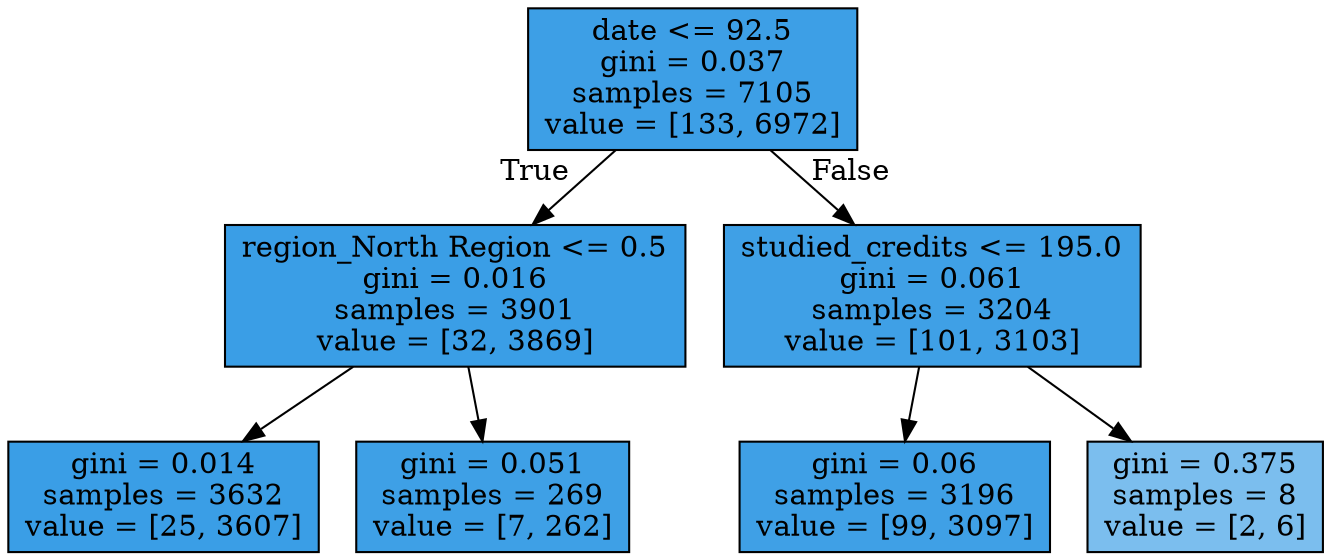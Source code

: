 digraph Tree {
node [shape=box, style="filled", color="black"] ;
0 [label="date <= 92.5\ngini = 0.037\nsamples = 7105\nvalue = [133, 6972]", fillcolor="#399de5fa"] ;
1 [label="region_North Region <= 0.5\ngini = 0.016\nsamples = 3901\nvalue = [32, 3869]", fillcolor="#399de5fd"] ;
0 -> 1 [labeldistance=2.5, labelangle=45, headlabel="True"] ;
2 [label="gini = 0.014\nsamples = 3632\nvalue = [25, 3607]", fillcolor="#399de5fd"] ;
1 -> 2 ;
3 [label="gini = 0.051\nsamples = 269\nvalue = [7, 262]", fillcolor="#399de5f8"] ;
1 -> 3 ;
4 [label="studied_credits <= 195.0\ngini = 0.061\nsamples = 3204\nvalue = [101, 3103]", fillcolor="#399de5f7"] ;
0 -> 4 [labeldistance=2.5, labelangle=-45, headlabel="False"] ;
5 [label="gini = 0.06\nsamples = 3196\nvalue = [99, 3097]", fillcolor="#399de5f7"] ;
4 -> 5 ;
6 [label="gini = 0.375\nsamples = 8\nvalue = [2, 6]", fillcolor="#399de5aa"] ;
4 -> 6 ;
}